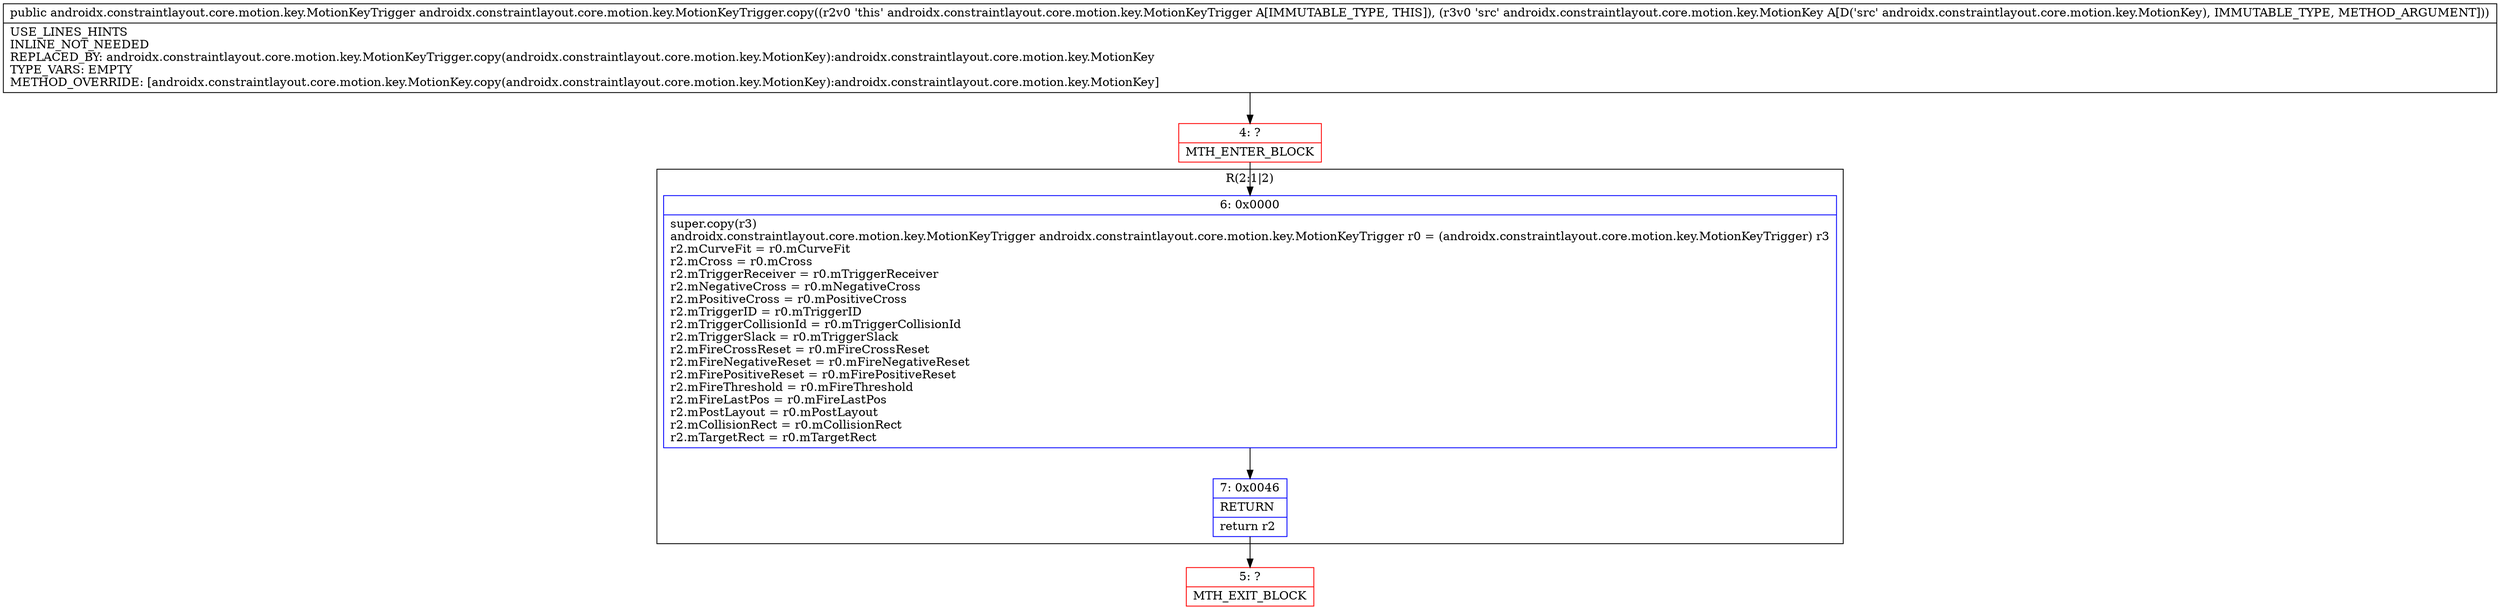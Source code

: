 digraph "CFG forandroidx.constraintlayout.core.motion.key.MotionKeyTrigger.copy(Landroidx\/constraintlayout\/core\/motion\/key\/MotionKey;)Landroidx\/constraintlayout\/core\/motion\/key\/MotionKeyTrigger;" {
subgraph cluster_Region_1796179125 {
label = "R(2:1|2)";
node [shape=record,color=blue];
Node_6 [shape=record,label="{6\:\ 0x0000|super.copy(r3)\landroidx.constraintlayout.core.motion.key.MotionKeyTrigger androidx.constraintlayout.core.motion.key.MotionKeyTrigger r0 = (androidx.constraintlayout.core.motion.key.MotionKeyTrigger) r3\lr2.mCurveFit = r0.mCurveFit\lr2.mCross = r0.mCross\lr2.mTriggerReceiver = r0.mTriggerReceiver\lr2.mNegativeCross = r0.mNegativeCross\lr2.mPositiveCross = r0.mPositiveCross\lr2.mTriggerID = r0.mTriggerID\lr2.mTriggerCollisionId = r0.mTriggerCollisionId\lr2.mTriggerSlack = r0.mTriggerSlack\lr2.mFireCrossReset = r0.mFireCrossReset\lr2.mFireNegativeReset = r0.mFireNegativeReset\lr2.mFirePositiveReset = r0.mFirePositiveReset\lr2.mFireThreshold = r0.mFireThreshold\lr2.mFireLastPos = r0.mFireLastPos\lr2.mPostLayout = r0.mPostLayout\lr2.mCollisionRect = r0.mCollisionRect\lr2.mTargetRect = r0.mTargetRect\l}"];
Node_7 [shape=record,label="{7\:\ 0x0046|RETURN\l|return r2\l}"];
}
Node_4 [shape=record,color=red,label="{4\:\ ?|MTH_ENTER_BLOCK\l}"];
Node_5 [shape=record,color=red,label="{5\:\ ?|MTH_EXIT_BLOCK\l}"];
MethodNode[shape=record,label="{public androidx.constraintlayout.core.motion.key.MotionKeyTrigger androidx.constraintlayout.core.motion.key.MotionKeyTrigger.copy((r2v0 'this' androidx.constraintlayout.core.motion.key.MotionKeyTrigger A[IMMUTABLE_TYPE, THIS]), (r3v0 'src' androidx.constraintlayout.core.motion.key.MotionKey A[D('src' androidx.constraintlayout.core.motion.key.MotionKey), IMMUTABLE_TYPE, METHOD_ARGUMENT]))  | USE_LINES_HINTS\lINLINE_NOT_NEEDED\lREPLACED_BY: androidx.constraintlayout.core.motion.key.MotionKeyTrigger.copy(androidx.constraintlayout.core.motion.key.MotionKey):androidx.constraintlayout.core.motion.key.MotionKey\lTYPE_VARS: EMPTY\lMETHOD_OVERRIDE: [androidx.constraintlayout.core.motion.key.MotionKey.copy(androidx.constraintlayout.core.motion.key.MotionKey):androidx.constraintlayout.core.motion.key.MotionKey]\l}"];
MethodNode -> Node_4;Node_6 -> Node_7;
Node_7 -> Node_5;
Node_4 -> Node_6;
}


